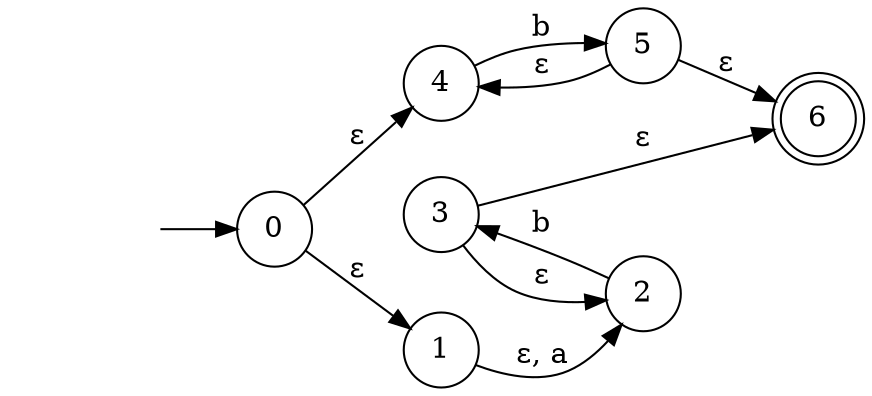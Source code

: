 digraph finite_state_machine { rankdir=LR
	node [shape=doublecircle]
	6

	node [shape=circle]
	fake0 [style=invisible]
	fake0 -> 0

	0 -> 1 [label="ε"] 
	0 -> 4 [label="ε"] 
	1 -> 2 [label="ε, a"] 
	3 -> 2 [label="ε"] 
	3 -> 6 [label="ε"] 
	5 -> 4 [label="ε"] 
	5 -> 6 [label="ε"] 
	2 -> 3 [label="b"] 
	4 -> 5 [label="b"] 
}
